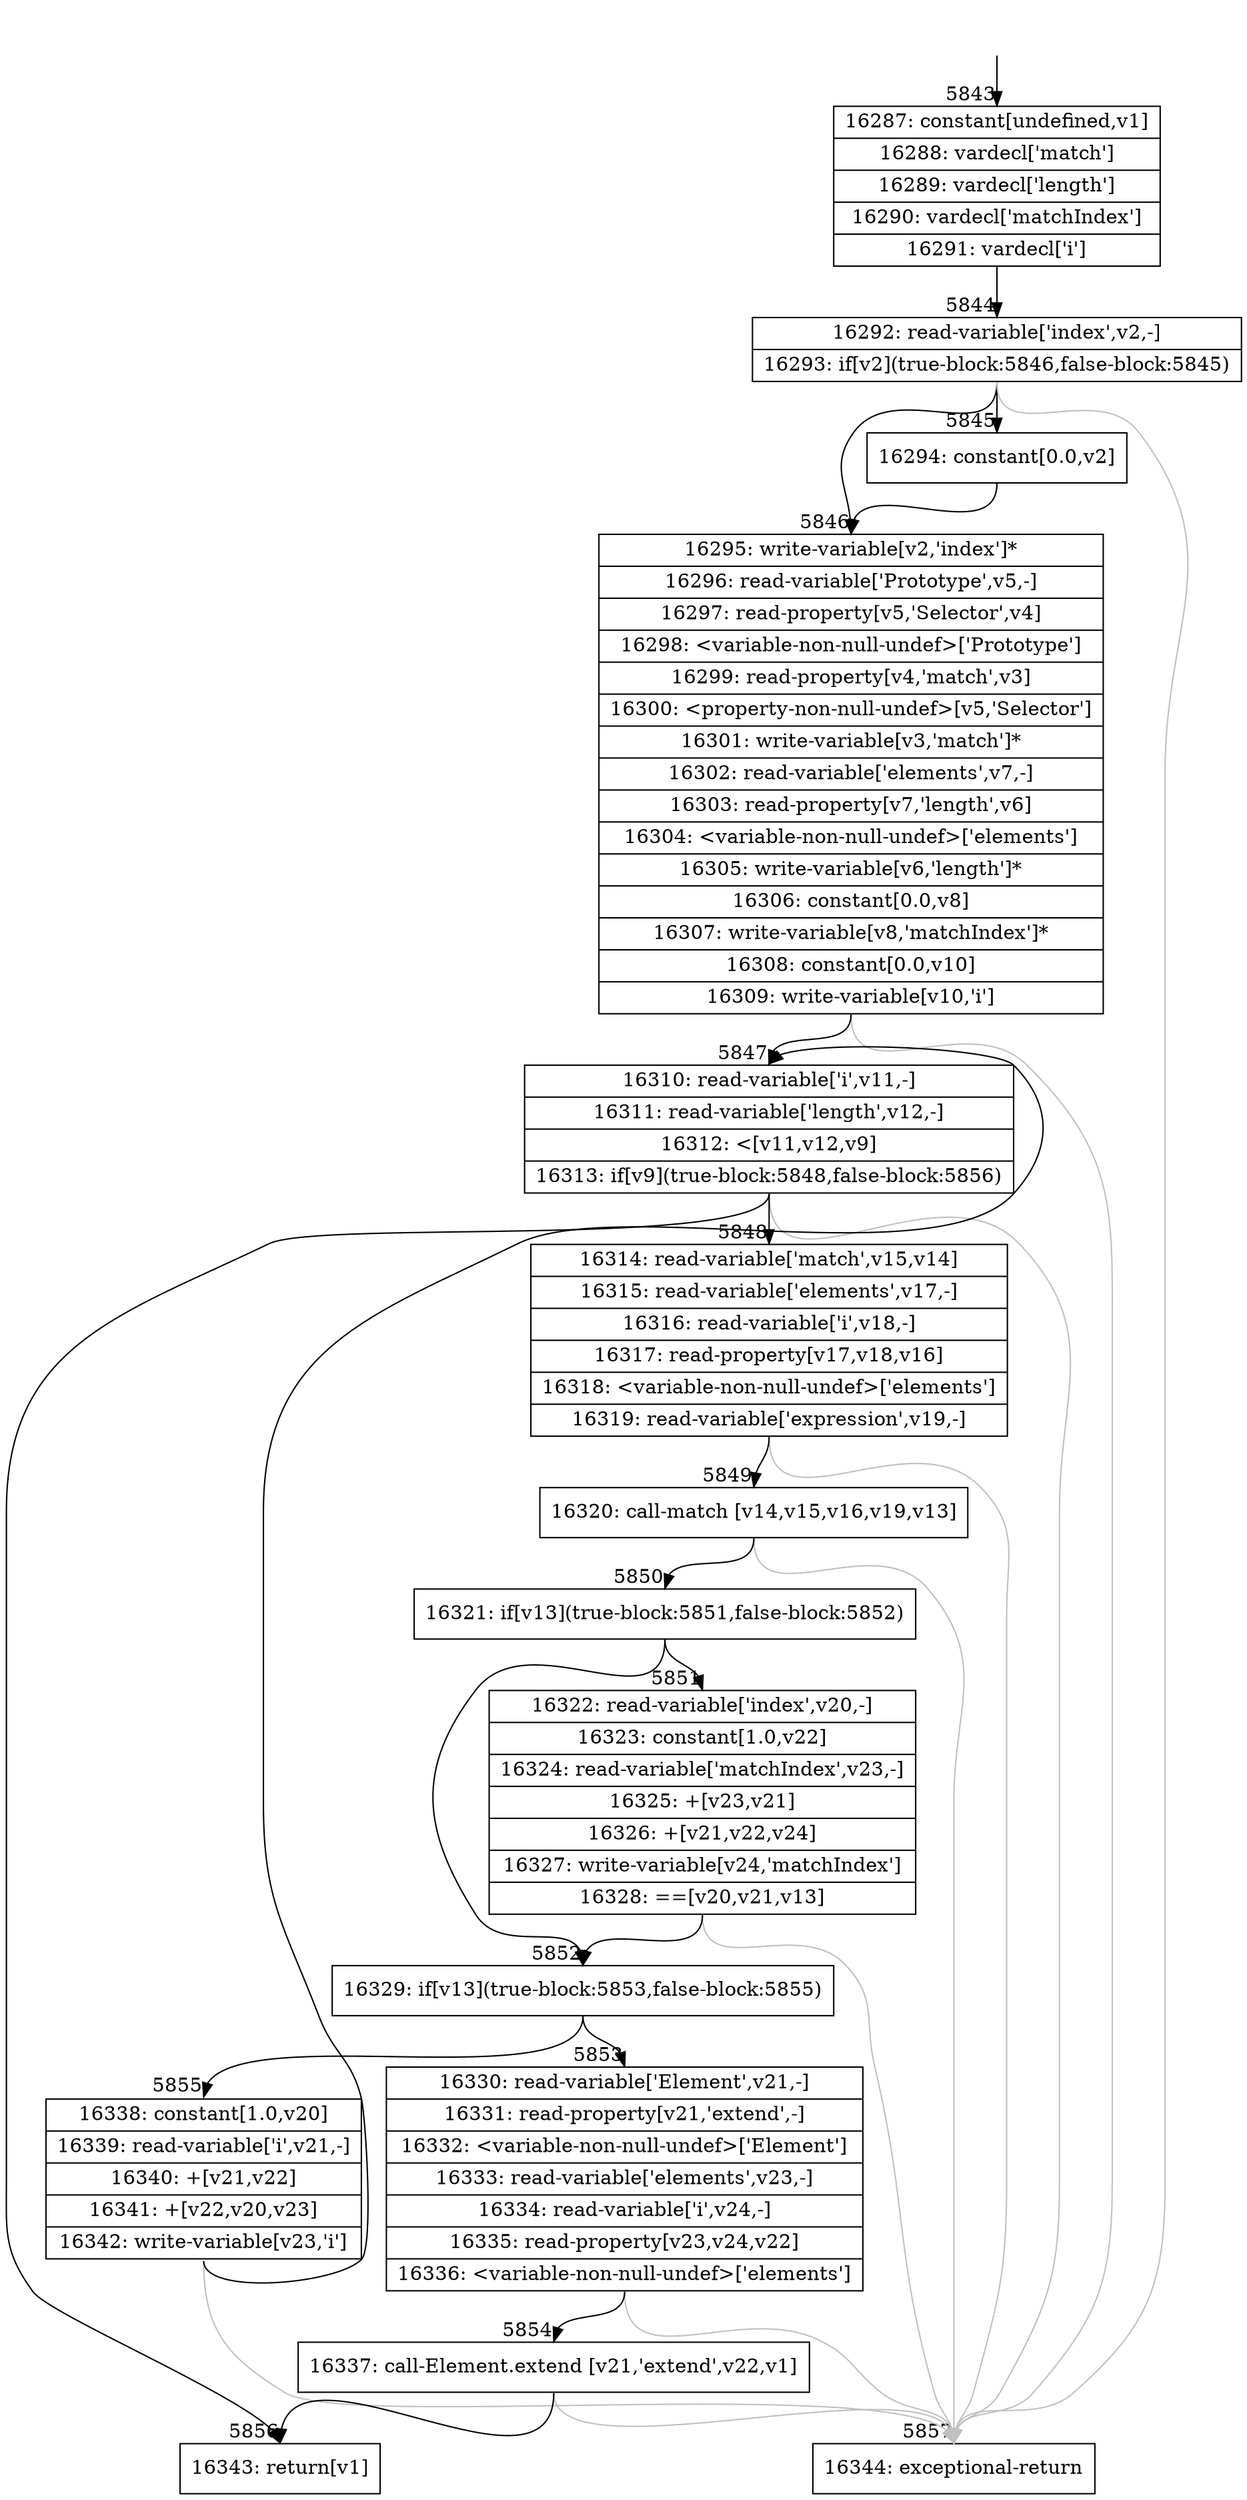 digraph {
rankdir="TD"
BB_entry462[shape=none,label=""];
BB_entry462 -> BB5843 [tailport=s, headport=n, headlabel="    5843"]
BB5843 [shape=record label="{16287: constant[undefined,v1]|16288: vardecl['match']|16289: vardecl['length']|16290: vardecl['matchIndex']|16291: vardecl['i']}" ] 
BB5843 -> BB5844 [tailport=s, headport=n, headlabel="      5844"]
BB5844 [shape=record label="{16292: read-variable['index',v2,-]|16293: if[v2](true-block:5846,false-block:5845)}" ] 
BB5844 -> BB5846 [tailport=s, headport=n, headlabel="      5846"]
BB5844 -> BB5845 [tailport=s, headport=n, headlabel="      5845"]
BB5844 -> BB5857 [tailport=s, headport=n, color=gray, headlabel="      5857"]
BB5845 [shape=record label="{16294: constant[0.0,v2]}" ] 
BB5845 -> BB5846 [tailport=s, headport=n]
BB5846 [shape=record label="{16295: write-variable[v2,'index']*|16296: read-variable['Prototype',v5,-]|16297: read-property[v5,'Selector',v4]|16298: \<variable-non-null-undef\>['Prototype']|16299: read-property[v4,'match',v3]|16300: \<property-non-null-undef\>[v5,'Selector']|16301: write-variable[v3,'match']*|16302: read-variable['elements',v7,-]|16303: read-property[v7,'length',v6]|16304: \<variable-non-null-undef\>['elements']|16305: write-variable[v6,'length']*|16306: constant[0.0,v8]|16307: write-variable[v8,'matchIndex']*|16308: constant[0.0,v10]|16309: write-variable[v10,'i']}" ] 
BB5846 -> BB5847 [tailport=s, headport=n, headlabel="      5847"]
BB5846 -> BB5857 [tailport=s, headport=n, color=gray]
BB5847 [shape=record label="{16310: read-variable['i',v11,-]|16311: read-variable['length',v12,-]|16312: \<[v11,v12,v9]|16313: if[v9](true-block:5848,false-block:5856)}" ] 
BB5847 -> BB5848 [tailport=s, headport=n, headlabel="      5848"]
BB5847 -> BB5856 [tailport=s, headport=n, headlabel="      5856"]
BB5847 -> BB5857 [tailport=s, headport=n, color=gray]
BB5848 [shape=record label="{16314: read-variable['match',v15,v14]|16315: read-variable['elements',v17,-]|16316: read-variable['i',v18,-]|16317: read-property[v17,v18,v16]|16318: \<variable-non-null-undef\>['elements']|16319: read-variable['expression',v19,-]}" ] 
BB5848 -> BB5849 [tailport=s, headport=n, headlabel="      5849"]
BB5848 -> BB5857 [tailport=s, headport=n, color=gray]
BB5849 [shape=record label="{16320: call-match [v14,v15,v16,v19,v13]}" ] 
BB5849 -> BB5850 [tailport=s, headport=n, headlabel="      5850"]
BB5849 -> BB5857 [tailport=s, headport=n, color=gray]
BB5850 [shape=record label="{16321: if[v13](true-block:5851,false-block:5852)}" ] 
BB5850 -> BB5852 [tailport=s, headport=n, headlabel="      5852"]
BB5850 -> BB5851 [tailport=s, headport=n, headlabel="      5851"]
BB5851 [shape=record label="{16322: read-variable['index',v20,-]|16323: constant[1.0,v22]|16324: read-variable['matchIndex',v23,-]|16325: +[v23,v21]|16326: +[v21,v22,v24]|16327: write-variable[v24,'matchIndex']|16328: ==[v20,v21,v13]}" ] 
BB5851 -> BB5852 [tailport=s, headport=n]
BB5851 -> BB5857 [tailport=s, headport=n, color=gray]
BB5852 [shape=record label="{16329: if[v13](true-block:5853,false-block:5855)}" ] 
BB5852 -> BB5853 [tailport=s, headport=n, headlabel="      5853"]
BB5852 -> BB5855 [tailport=s, headport=n, headlabel="      5855"]
BB5853 [shape=record label="{16330: read-variable['Element',v21,-]|16331: read-property[v21,'extend',-]|16332: \<variable-non-null-undef\>['Element']|16333: read-variable['elements',v23,-]|16334: read-variable['i',v24,-]|16335: read-property[v23,v24,v22]|16336: \<variable-non-null-undef\>['elements']}" ] 
BB5853 -> BB5854 [tailport=s, headport=n, headlabel="      5854"]
BB5853 -> BB5857 [tailport=s, headport=n, color=gray]
BB5854 [shape=record label="{16337: call-Element.extend [v21,'extend',v22,v1]}" ] 
BB5854 -> BB5856 [tailport=s, headport=n]
BB5854 -> BB5857 [tailport=s, headport=n, color=gray]
BB5855 [shape=record label="{16338: constant[1.0,v20]|16339: read-variable['i',v21,-]|16340: +[v21,v22]|16341: +[v22,v20,v23]|16342: write-variable[v23,'i']}" ] 
BB5855 -> BB5847 [tailport=s, headport=n]
BB5855 -> BB5857 [tailport=s, headport=n, color=gray]
BB5856 [shape=record label="{16343: return[v1]}" ] 
BB5857 [shape=record label="{16344: exceptional-return}" ] 
//#$~ 4465
}
